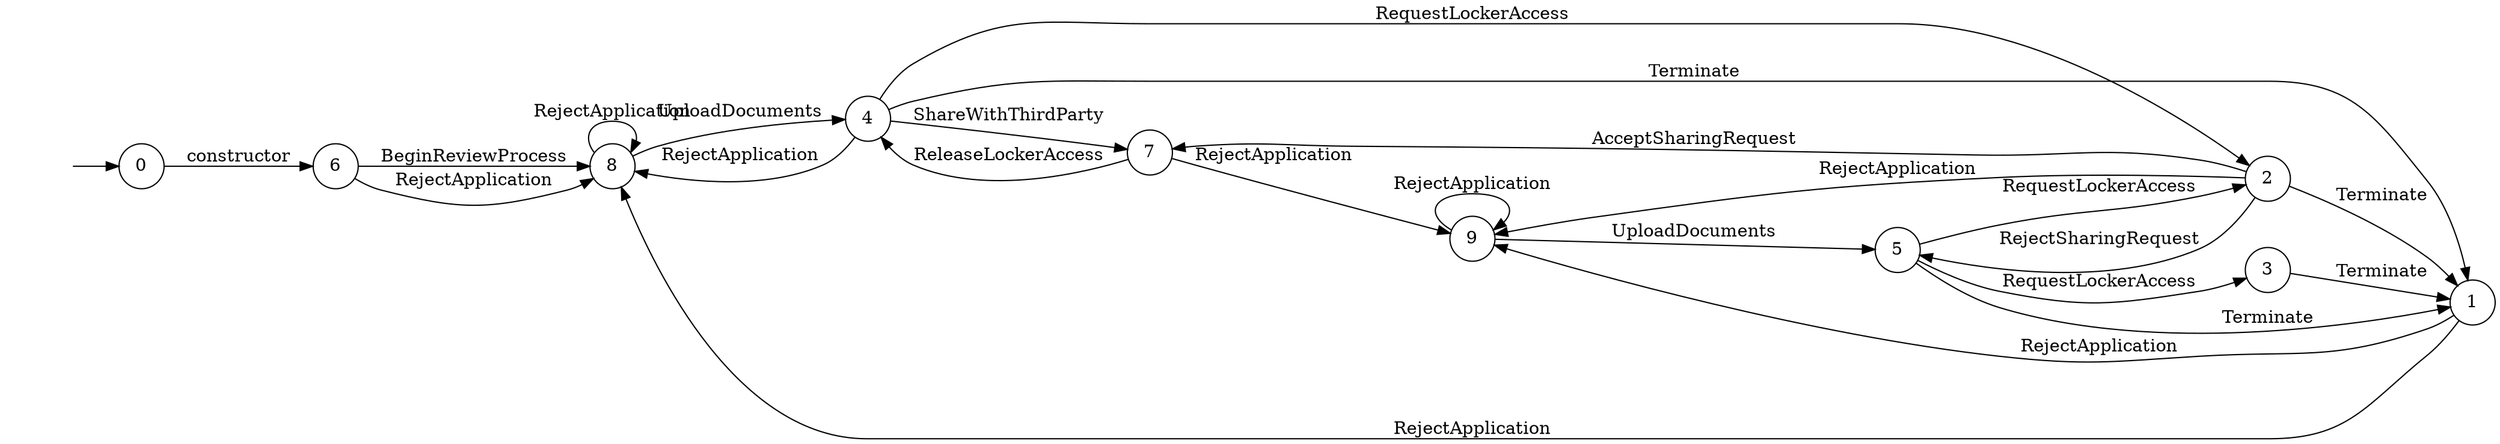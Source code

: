 digraph "Dapp-Automata-data/fuzzer/testnetdata-model-rq1-fix/DigitalLocker/FSM-9" {
	graph [rankdir=LR]
	"" [label="" shape=plaintext]
	4 [label=4 shape=circle]
	5 [label=5 shape=circle]
	7 [label=7 shape=circle]
	3 [label=3 shape=circle]
	6 [label=6 shape=circle]
	8 [label=8 shape=circle]
	0 [label=0 shape=circle]
	2 [label=2 shape=circle]
	9 [label=9 shape=circle]
	1 [label=1 shape=circle]
	"" -> 0 [label=""]
	0 -> 6 [label=constructor]
	6 -> 8 [label=BeginReviewProcess]
	6 -> 8 [label=RejectApplication]
	1 -> 9 [label=RejectApplication]
	1 -> 8 [label=RejectApplication]
	9 -> 9 [label=RejectApplication]
	9 -> 5 [label=UploadDocuments]
	5 -> 2 [label=RequestLockerAccess]
	5 -> 3 [label=RequestLockerAccess]
	5 -> 1 [label=Terminate]
	3 -> 1 [label=Terminate]
	2 -> 9 [label=RejectApplication]
	2 -> 1 [label=Terminate]
	2 -> 5 [label=RejectSharingRequest]
	2 -> 7 [label=AcceptSharingRequest]
	7 -> 9 [label=RejectApplication]
	7 -> 4 [label=ReleaseLockerAccess]
	4 -> 8 [label=RejectApplication]
	4 -> 7 [label=ShareWithThirdParty]
	4 -> 2 [label=RequestLockerAccess]
	4 -> 1 [label=Terminate]
	8 -> 8 [label=RejectApplication]
	8 -> 4 [label=UploadDocuments]
}
